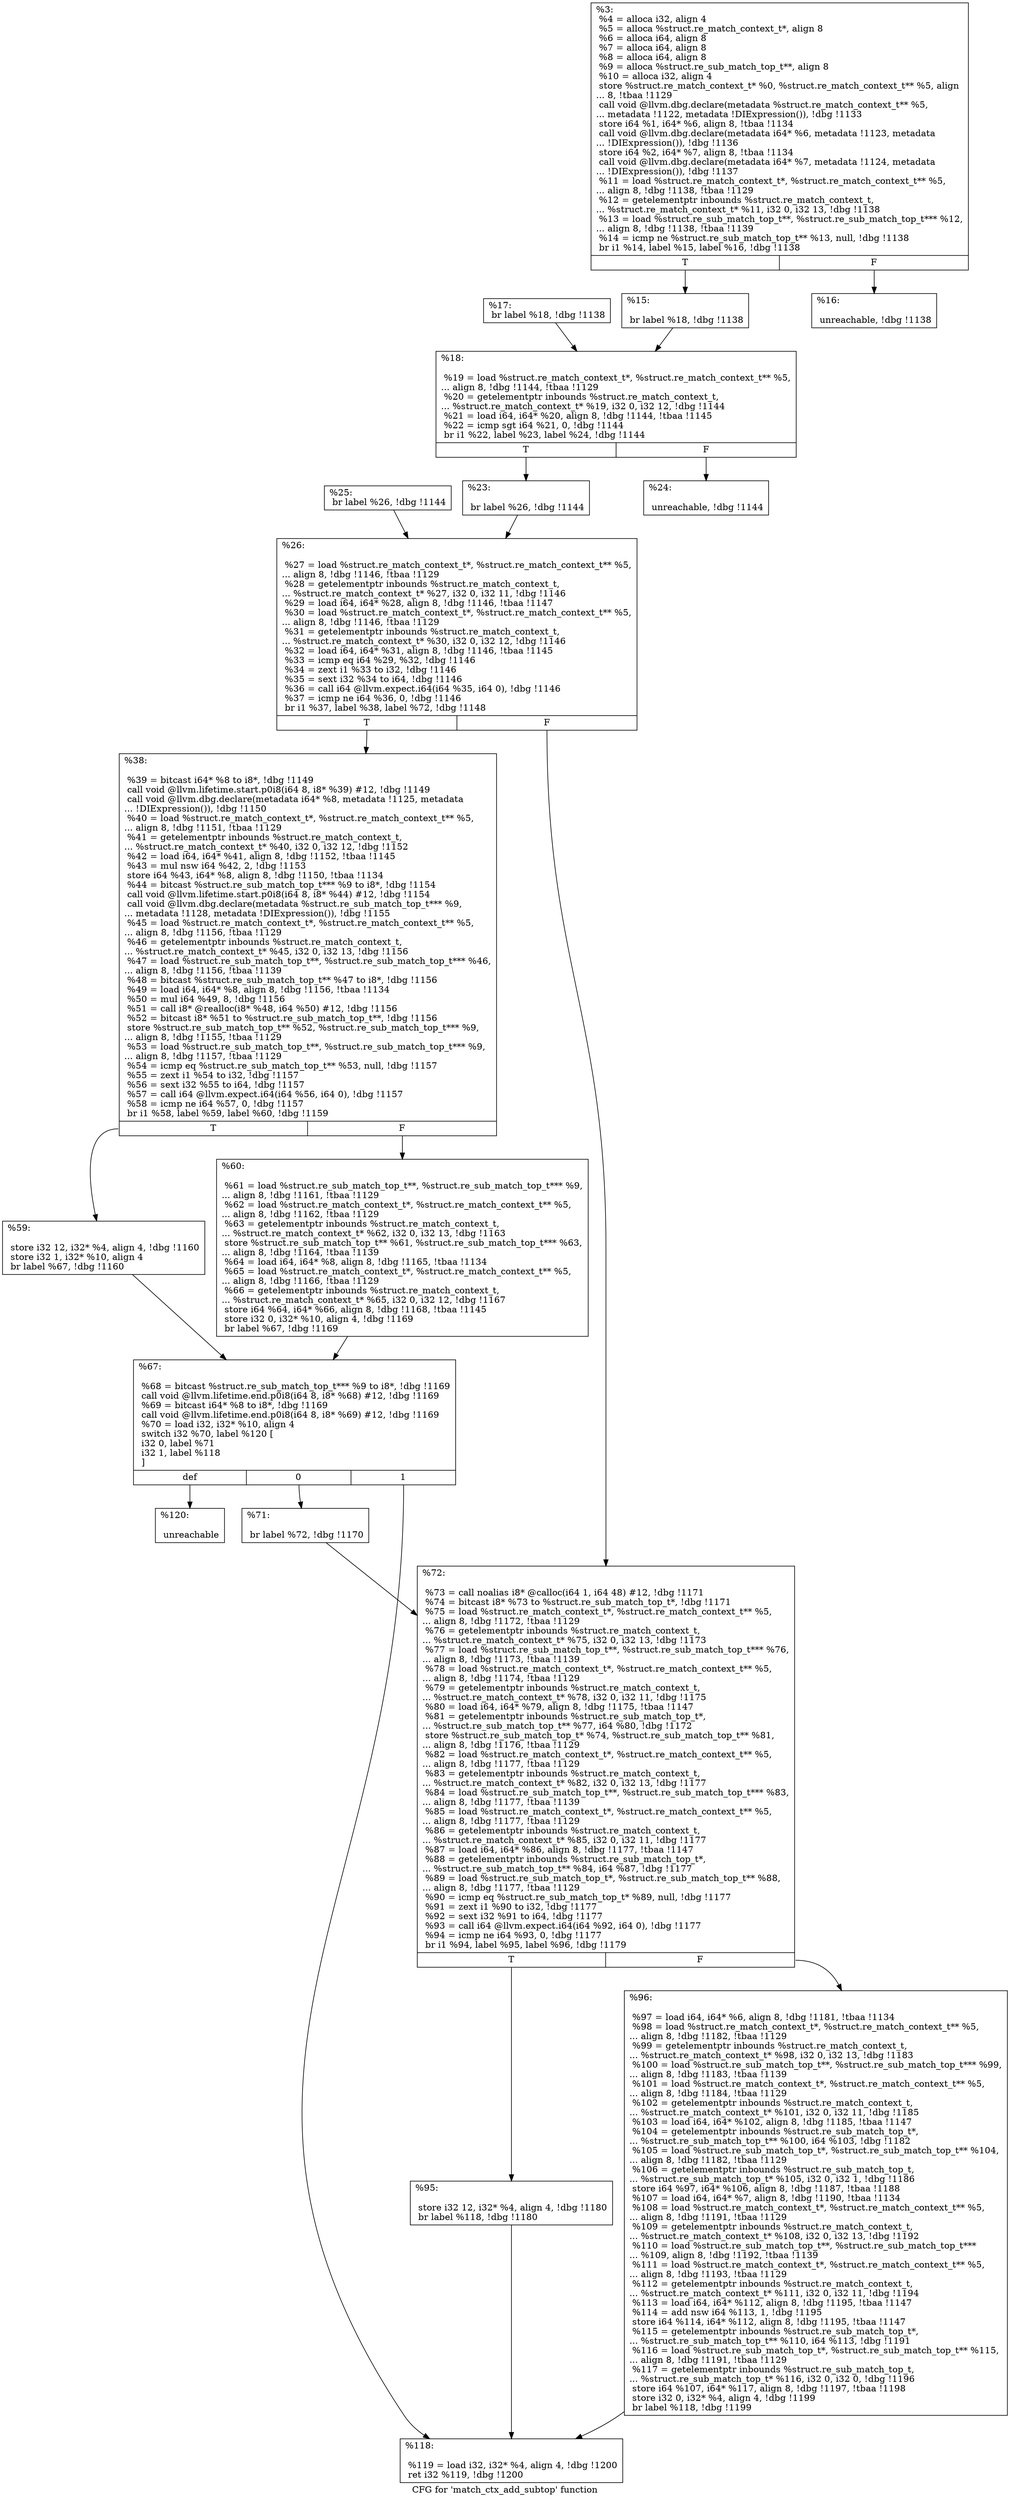 digraph "CFG for 'match_ctx_add_subtop' function" {
	label="CFG for 'match_ctx_add_subtop' function";

	Node0x1032fa0 [shape=record,label="{%3:\l  %4 = alloca i32, align 4\l  %5 = alloca %struct.re_match_context_t*, align 8\l  %6 = alloca i64, align 8\l  %7 = alloca i64, align 8\l  %8 = alloca i64, align 8\l  %9 = alloca %struct.re_sub_match_top_t**, align 8\l  %10 = alloca i32, align 4\l  store %struct.re_match_context_t* %0, %struct.re_match_context_t** %5, align\l... 8, !tbaa !1129\l  call void @llvm.dbg.declare(metadata %struct.re_match_context_t** %5,\l... metadata !1122, metadata !DIExpression()), !dbg !1133\l  store i64 %1, i64* %6, align 8, !tbaa !1134\l  call void @llvm.dbg.declare(metadata i64* %6, metadata !1123, metadata\l... !DIExpression()), !dbg !1136\l  store i64 %2, i64* %7, align 8, !tbaa !1134\l  call void @llvm.dbg.declare(metadata i64* %7, metadata !1124, metadata\l... !DIExpression()), !dbg !1137\l  %11 = load %struct.re_match_context_t*, %struct.re_match_context_t** %5,\l... align 8, !dbg !1138, !tbaa !1129\l  %12 = getelementptr inbounds %struct.re_match_context_t,\l... %struct.re_match_context_t* %11, i32 0, i32 13, !dbg !1138\l  %13 = load %struct.re_sub_match_top_t**, %struct.re_sub_match_top_t*** %12,\l... align 8, !dbg !1138, !tbaa !1139\l  %14 = icmp ne %struct.re_sub_match_top_t** %13, null, !dbg !1138\l  br i1 %14, label %15, label %16, !dbg !1138\l|{<s0>T|<s1>F}}"];
	Node0x1032fa0:s0 -> Node0x1033090;
	Node0x1032fa0:s1 -> Node0x10330e0;
	Node0x1033090 [shape=record,label="{%15:\l\l  br label %18, !dbg !1138\l}"];
	Node0x1033090 -> Node0x1033180;
	Node0x10330e0 [shape=record,label="{%16:\l\l  unreachable, !dbg !1138\l}"];
	Node0x1033130 [shape=record,label="{%17:                                                  \l  br label %18, !dbg !1138\l}"];
	Node0x1033130 -> Node0x1033180;
	Node0x1033180 [shape=record,label="{%18:\l\l  %19 = load %struct.re_match_context_t*, %struct.re_match_context_t** %5,\l... align 8, !dbg !1144, !tbaa !1129\l  %20 = getelementptr inbounds %struct.re_match_context_t,\l... %struct.re_match_context_t* %19, i32 0, i32 12, !dbg !1144\l  %21 = load i64, i64* %20, align 8, !dbg !1144, !tbaa !1145\l  %22 = icmp sgt i64 %21, 0, !dbg !1144\l  br i1 %22, label %23, label %24, !dbg !1144\l|{<s0>T|<s1>F}}"];
	Node0x1033180:s0 -> Node0x10331d0;
	Node0x1033180:s1 -> Node0x1033220;
	Node0x10331d0 [shape=record,label="{%23:\l\l  br label %26, !dbg !1144\l}"];
	Node0x10331d0 -> Node0x10332c0;
	Node0x1033220 [shape=record,label="{%24:\l\l  unreachable, !dbg !1144\l}"];
	Node0x1033270 [shape=record,label="{%25:                                                  \l  br label %26, !dbg !1144\l}"];
	Node0x1033270 -> Node0x10332c0;
	Node0x10332c0 [shape=record,label="{%26:\l\l  %27 = load %struct.re_match_context_t*, %struct.re_match_context_t** %5,\l... align 8, !dbg !1146, !tbaa !1129\l  %28 = getelementptr inbounds %struct.re_match_context_t,\l... %struct.re_match_context_t* %27, i32 0, i32 11, !dbg !1146\l  %29 = load i64, i64* %28, align 8, !dbg !1146, !tbaa !1147\l  %30 = load %struct.re_match_context_t*, %struct.re_match_context_t** %5,\l... align 8, !dbg !1146, !tbaa !1129\l  %31 = getelementptr inbounds %struct.re_match_context_t,\l... %struct.re_match_context_t* %30, i32 0, i32 12, !dbg !1146\l  %32 = load i64, i64* %31, align 8, !dbg !1146, !tbaa !1145\l  %33 = icmp eq i64 %29, %32, !dbg !1146\l  %34 = zext i1 %33 to i32, !dbg !1146\l  %35 = sext i32 %34 to i64, !dbg !1146\l  %36 = call i64 @llvm.expect.i64(i64 %35, i64 0), !dbg !1146\l  %37 = icmp ne i64 %36, 0, !dbg !1146\l  br i1 %37, label %38, label %72, !dbg !1148\l|{<s0>T|<s1>F}}"];
	Node0x10332c0:s0 -> Node0x1033310;
	Node0x10332c0:s1 -> Node0x10334a0;
	Node0x1033310 [shape=record,label="{%38:\l\l  %39 = bitcast i64* %8 to i8*, !dbg !1149\l  call void @llvm.lifetime.start.p0i8(i64 8, i8* %39) #12, !dbg !1149\l  call void @llvm.dbg.declare(metadata i64* %8, metadata !1125, metadata\l... !DIExpression()), !dbg !1150\l  %40 = load %struct.re_match_context_t*, %struct.re_match_context_t** %5,\l... align 8, !dbg !1151, !tbaa !1129\l  %41 = getelementptr inbounds %struct.re_match_context_t,\l... %struct.re_match_context_t* %40, i32 0, i32 12, !dbg !1152\l  %42 = load i64, i64* %41, align 8, !dbg !1152, !tbaa !1145\l  %43 = mul nsw i64 %42, 2, !dbg !1153\l  store i64 %43, i64* %8, align 8, !dbg !1150, !tbaa !1134\l  %44 = bitcast %struct.re_sub_match_top_t*** %9 to i8*, !dbg !1154\l  call void @llvm.lifetime.start.p0i8(i64 8, i8* %44) #12, !dbg !1154\l  call void @llvm.dbg.declare(metadata %struct.re_sub_match_top_t*** %9,\l... metadata !1128, metadata !DIExpression()), !dbg !1155\l  %45 = load %struct.re_match_context_t*, %struct.re_match_context_t** %5,\l... align 8, !dbg !1156, !tbaa !1129\l  %46 = getelementptr inbounds %struct.re_match_context_t,\l... %struct.re_match_context_t* %45, i32 0, i32 13, !dbg !1156\l  %47 = load %struct.re_sub_match_top_t**, %struct.re_sub_match_top_t*** %46,\l... align 8, !dbg !1156, !tbaa !1139\l  %48 = bitcast %struct.re_sub_match_top_t** %47 to i8*, !dbg !1156\l  %49 = load i64, i64* %8, align 8, !dbg !1156, !tbaa !1134\l  %50 = mul i64 %49, 8, !dbg !1156\l  %51 = call i8* @realloc(i8* %48, i64 %50) #12, !dbg !1156\l  %52 = bitcast i8* %51 to %struct.re_sub_match_top_t**, !dbg !1156\l  store %struct.re_sub_match_top_t** %52, %struct.re_sub_match_top_t*** %9,\l... align 8, !dbg !1155, !tbaa !1129\l  %53 = load %struct.re_sub_match_top_t**, %struct.re_sub_match_top_t*** %9,\l... align 8, !dbg !1157, !tbaa !1129\l  %54 = icmp eq %struct.re_sub_match_top_t** %53, null, !dbg !1157\l  %55 = zext i1 %54 to i32, !dbg !1157\l  %56 = sext i32 %55 to i64, !dbg !1157\l  %57 = call i64 @llvm.expect.i64(i64 %56, i64 0), !dbg !1157\l  %58 = icmp ne i64 %57, 0, !dbg !1157\l  br i1 %58, label %59, label %60, !dbg !1159\l|{<s0>T|<s1>F}}"];
	Node0x1033310:s0 -> Node0x1033360;
	Node0x1033310:s1 -> Node0x10333b0;
	Node0x1033360 [shape=record,label="{%59:\l\l  store i32 12, i32* %4, align 4, !dbg !1160\l  store i32 1, i32* %10, align 4\l  br label %67, !dbg !1160\l}"];
	Node0x1033360 -> Node0x1033400;
	Node0x10333b0 [shape=record,label="{%60:\l\l  %61 = load %struct.re_sub_match_top_t**, %struct.re_sub_match_top_t*** %9,\l... align 8, !dbg !1161, !tbaa !1129\l  %62 = load %struct.re_match_context_t*, %struct.re_match_context_t** %5,\l... align 8, !dbg !1162, !tbaa !1129\l  %63 = getelementptr inbounds %struct.re_match_context_t,\l... %struct.re_match_context_t* %62, i32 0, i32 13, !dbg !1163\l  store %struct.re_sub_match_top_t** %61, %struct.re_sub_match_top_t*** %63,\l... align 8, !dbg !1164, !tbaa !1139\l  %64 = load i64, i64* %8, align 8, !dbg !1165, !tbaa !1134\l  %65 = load %struct.re_match_context_t*, %struct.re_match_context_t** %5,\l... align 8, !dbg !1166, !tbaa !1129\l  %66 = getelementptr inbounds %struct.re_match_context_t,\l... %struct.re_match_context_t* %65, i32 0, i32 12, !dbg !1167\l  store i64 %64, i64* %66, align 8, !dbg !1168, !tbaa !1145\l  store i32 0, i32* %10, align 4, !dbg !1169\l  br label %67, !dbg !1169\l}"];
	Node0x10333b0 -> Node0x1033400;
	Node0x1033400 [shape=record,label="{%67:\l\l  %68 = bitcast %struct.re_sub_match_top_t*** %9 to i8*, !dbg !1169\l  call void @llvm.lifetime.end.p0i8(i64 8, i8* %68) #12, !dbg !1169\l  %69 = bitcast i64* %8 to i8*, !dbg !1169\l  call void @llvm.lifetime.end.p0i8(i64 8, i8* %69) #12, !dbg !1169\l  %70 = load i32, i32* %10, align 4\l  switch i32 %70, label %120 [\l    i32 0, label %71\l    i32 1, label %118\l  ]\l|{<s0>def|<s1>0|<s2>1}}"];
	Node0x1033400:s0 -> Node0x10335e0;
	Node0x1033400:s1 -> Node0x1033450;
	Node0x1033400:s2 -> Node0x1033590;
	Node0x1033450 [shape=record,label="{%71:\l\l  br label %72, !dbg !1170\l}"];
	Node0x1033450 -> Node0x10334a0;
	Node0x10334a0 [shape=record,label="{%72:\l\l  %73 = call noalias i8* @calloc(i64 1, i64 48) #12, !dbg !1171\l  %74 = bitcast i8* %73 to %struct.re_sub_match_top_t*, !dbg !1171\l  %75 = load %struct.re_match_context_t*, %struct.re_match_context_t** %5,\l... align 8, !dbg !1172, !tbaa !1129\l  %76 = getelementptr inbounds %struct.re_match_context_t,\l... %struct.re_match_context_t* %75, i32 0, i32 13, !dbg !1173\l  %77 = load %struct.re_sub_match_top_t**, %struct.re_sub_match_top_t*** %76,\l... align 8, !dbg !1173, !tbaa !1139\l  %78 = load %struct.re_match_context_t*, %struct.re_match_context_t** %5,\l... align 8, !dbg !1174, !tbaa !1129\l  %79 = getelementptr inbounds %struct.re_match_context_t,\l... %struct.re_match_context_t* %78, i32 0, i32 11, !dbg !1175\l  %80 = load i64, i64* %79, align 8, !dbg !1175, !tbaa !1147\l  %81 = getelementptr inbounds %struct.re_sub_match_top_t*,\l... %struct.re_sub_match_top_t** %77, i64 %80, !dbg !1172\l  store %struct.re_sub_match_top_t* %74, %struct.re_sub_match_top_t** %81,\l... align 8, !dbg !1176, !tbaa !1129\l  %82 = load %struct.re_match_context_t*, %struct.re_match_context_t** %5,\l... align 8, !dbg !1177, !tbaa !1129\l  %83 = getelementptr inbounds %struct.re_match_context_t,\l... %struct.re_match_context_t* %82, i32 0, i32 13, !dbg !1177\l  %84 = load %struct.re_sub_match_top_t**, %struct.re_sub_match_top_t*** %83,\l... align 8, !dbg !1177, !tbaa !1139\l  %85 = load %struct.re_match_context_t*, %struct.re_match_context_t** %5,\l... align 8, !dbg !1177, !tbaa !1129\l  %86 = getelementptr inbounds %struct.re_match_context_t,\l... %struct.re_match_context_t* %85, i32 0, i32 11, !dbg !1177\l  %87 = load i64, i64* %86, align 8, !dbg !1177, !tbaa !1147\l  %88 = getelementptr inbounds %struct.re_sub_match_top_t*,\l... %struct.re_sub_match_top_t** %84, i64 %87, !dbg !1177\l  %89 = load %struct.re_sub_match_top_t*, %struct.re_sub_match_top_t** %88,\l... align 8, !dbg !1177, !tbaa !1129\l  %90 = icmp eq %struct.re_sub_match_top_t* %89, null, !dbg !1177\l  %91 = zext i1 %90 to i32, !dbg !1177\l  %92 = sext i32 %91 to i64, !dbg !1177\l  %93 = call i64 @llvm.expect.i64(i64 %92, i64 0), !dbg !1177\l  %94 = icmp ne i64 %93, 0, !dbg !1177\l  br i1 %94, label %95, label %96, !dbg !1179\l|{<s0>T|<s1>F}}"];
	Node0x10334a0:s0 -> Node0x10334f0;
	Node0x10334a0:s1 -> Node0x1033540;
	Node0x10334f0 [shape=record,label="{%95:\l\l  store i32 12, i32* %4, align 4, !dbg !1180\l  br label %118, !dbg !1180\l}"];
	Node0x10334f0 -> Node0x1033590;
	Node0x1033540 [shape=record,label="{%96:\l\l  %97 = load i64, i64* %6, align 8, !dbg !1181, !tbaa !1134\l  %98 = load %struct.re_match_context_t*, %struct.re_match_context_t** %5,\l... align 8, !dbg !1182, !tbaa !1129\l  %99 = getelementptr inbounds %struct.re_match_context_t,\l... %struct.re_match_context_t* %98, i32 0, i32 13, !dbg !1183\l  %100 = load %struct.re_sub_match_top_t**, %struct.re_sub_match_top_t*** %99,\l... align 8, !dbg !1183, !tbaa !1139\l  %101 = load %struct.re_match_context_t*, %struct.re_match_context_t** %5,\l... align 8, !dbg !1184, !tbaa !1129\l  %102 = getelementptr inbounds %struct.re_match_context_t,\l... %struct.re_match_context_t* %101, i32 0, i32 11, !dbg !1185\l  %103 = load i64, i64* %102, align 8, !dbg !1185, !tbaa !1147\l  %104 = getelementptr inbounds %struct.re_sub_match_top_t*,\l... %struct.re_sub_match_top_t** %100, i64 %103, !dbg !1182\l  %105 = load %struct.re_sub_match_top_t*, %struct.re_sub_match_top_t** %104,\l... align 8, !dbg !1182, !tbaa !1129\l  %106 = getelementptr inbounds %struct.re_sub_match_top_t,\l... %struct.re_sub_match_top_t* %105, i32 0, i32 1, !dbg !1186\l  store i64 %97, i64* %106, align 8, !dbg !1187, !tbaa !1188\l  %107 = load i64, i64* %7, align 8, !dbg !1190, !tbaa !1134\l  %108 = load %struct.re_match_context_t*, %struct.re_match_context_t** %5,\l... align 8, !dbg !1191, !tbaa !1129\l  %109 = getelementptr inbounds %struct.re_match_context_t,\l... %struct.re_match_context_t* %108, i32 0, i32 13, !dbg !1192\l  %110 = load %struct.re_sub_match_top_t**, %struct.re_sub_match_top_t***\l... %109, align 8, !dbg !1192, !tbaa !1139\l  %111 = load %struct.re_match_context_t*, %struct.re_match_context_t** %5,\l... align 8, !dbg !1193, !tbaa !1129\l  %112 = getelementptr inbounds %struct.re_match_context_t,\l... %struct.re_match_context_t* %111, i32 0, i32 11, !dbg !1194\l  %113 = load i64, i64* %112, align 8, !dbg !1195, !tbaa !1147\l  %114 = add nsw i64 %113, 1, !dbg !1195\l  store i64 %114, i64* %112, align 8, !dbg !1195, !tbaa !1147\l  %115 = getelementptr inbounds %struct.re_sub_match_top_t*,\l... %struct.re_sub_match_top_t** %110, i64 %113, !dbg !1191\l  %116 = load %struct.re_sub_match_top_t*, %struct.re_sub_match_top_t** %115,\l... align 8, !dbg !1191, !tbaa !1129\l  %117 = getelementptr inbounds %struct.re_sub_match_top_t,\l... %struct.re_sub_match_top_t* %116, i32 0, i32 0, !dbg !1196\l  store i64 %107, i64* %117, align 8, !dbg !1197, !tbaa !1198\l  store i32 0, i32* %4, align 4, !dbg !1199\l  br label %118, !dbg !1199\l}"];
	Node0x1033540 -> Node0x1033590;
	Node0x1033590 [shape=record,label="{%118:\l\l  %119 = load i32, i32* %4, align 4, !dbg !1200\l  ret i32 %119, !dbg !1200\l}"];
	Node0x10335e0 [shape=record,label="{%120:\l\l  unreachable\l}"];
}
